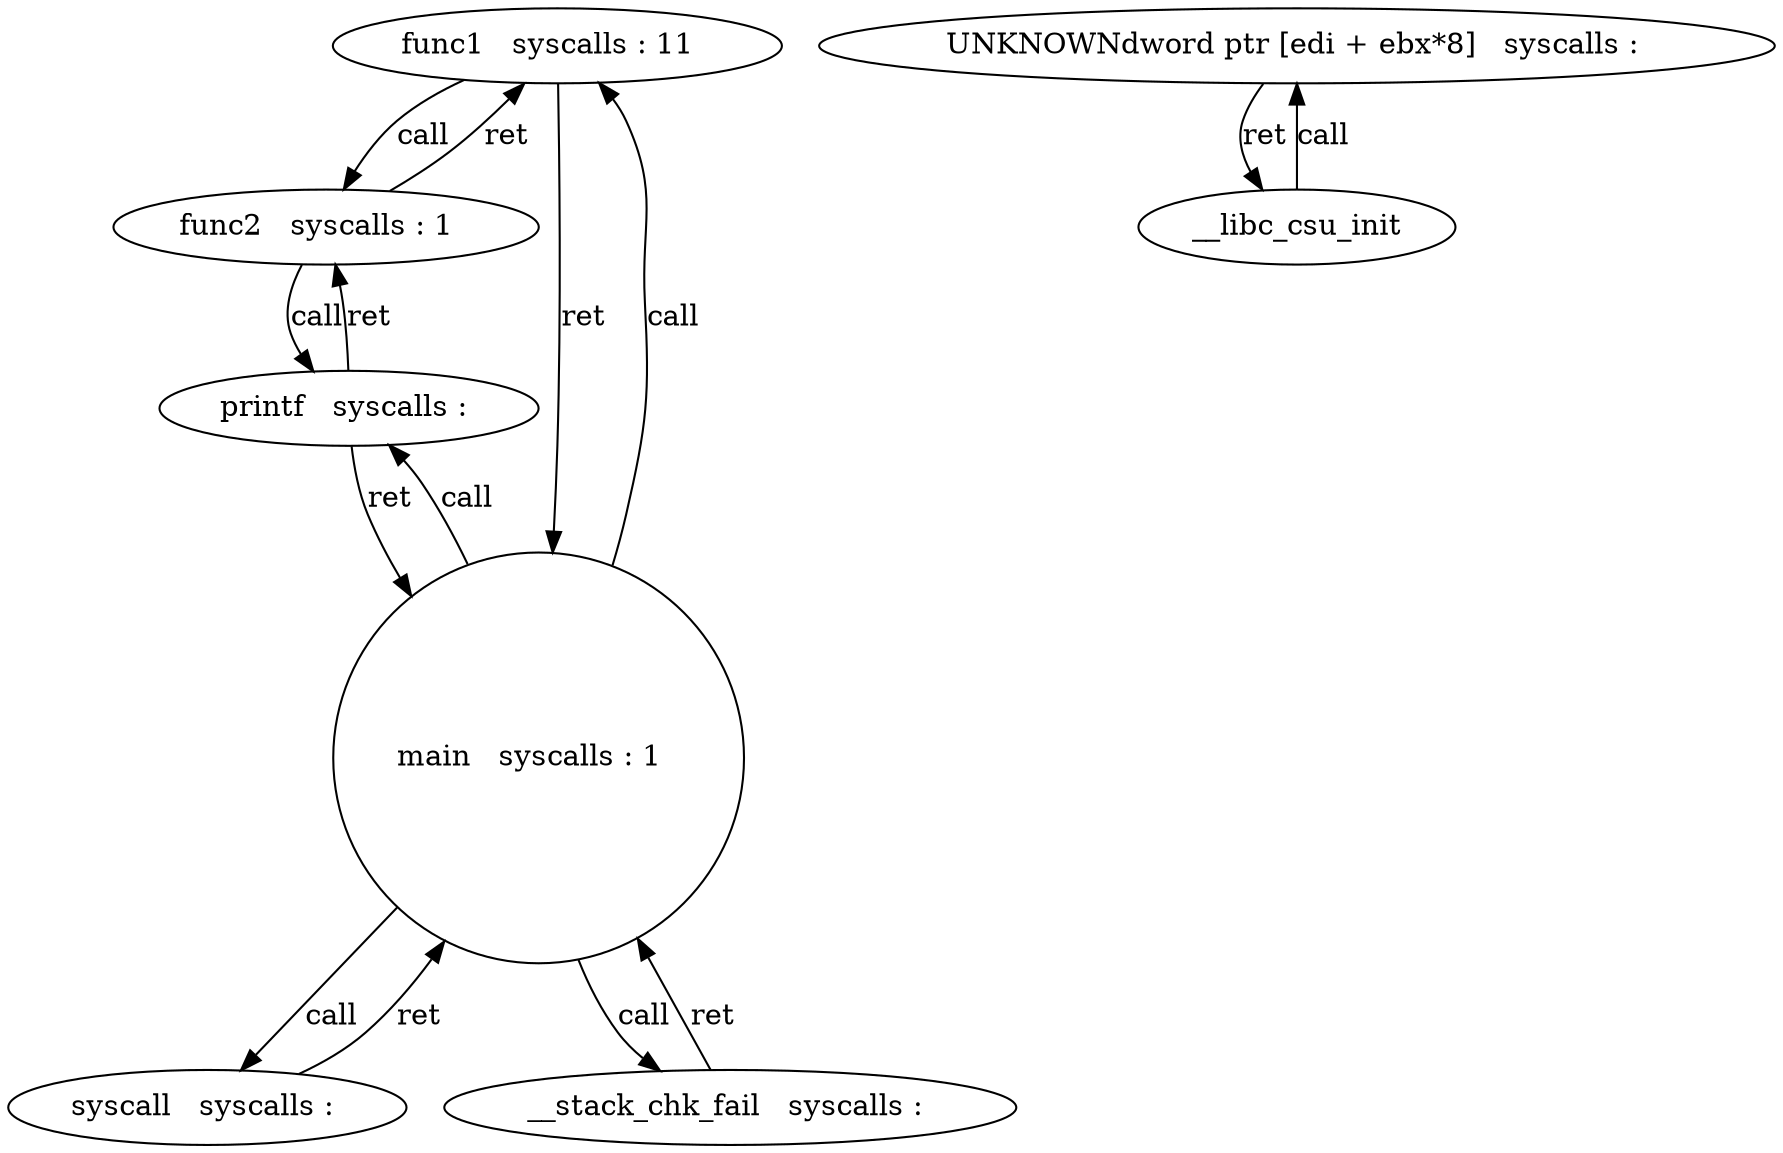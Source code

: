 digraph "output/TestedBin/syscall-pattern64" {
	func1 [label="func1   syscalls : 11  " attrs="   syscalls : 11  "]
	func2 [label="func2   syscalls : 1  " attrs="   syscalls : 1  "]
	printf [label="printf   syscalls : " attrs="   syscalls : "]
	"UNKNOWNdword ptr [edi + ebx*8]" [label="UNKNOWNdword ptr [edi + ebx*8]   syscalls : " attrs="   syscalls : "]
	main [label="main   syscalls : 1  " attrs="   syscalls : 1  " shape=circle]
	syscall [label="syscall   syscalls : " attrs="   syscalls : "]
	__stack_chk_fail [label="__stack_chk_fail   syscalls : " attrs="   syscalls : "]
	func1 -> func2 [label=call]
	func2 -> func1 [label=ret]
	func2 -> printf [label=call]
	printf -> func2 [label=ret]
	__libc_csu_init -> "UNKNOWNdword ptr [edi + ebx*8]" [label=call]
	"UNKNOWNdword ptr [edi + ebx*8]" -> __libc_csu_init [label=ret]
	main -> syscall [label=call]
	syscall -> main [label=ret]
	main -> printf [label=call]
	printf -> main [label=ret]
	main -> func1 [label=call]
	func1 -> main [label=ret]
	main -> __stack_chk_fail [label=call]
	__stack_chk_fail -> main [label=ret]
}
